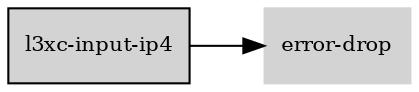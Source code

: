 digraph "l3xc_input_ip4_subgraph" {
  rankdir=LR;
  node [shape=box, style=filled, fontsize=10, color=lightgray, fontcolor=black, fillcolor=lightgray];
  "l3xc-input-ip4" [color=black, fontcolor=black, fillcolor=lightgray];
  edge [fontsize=8];
  "l3xc-input-ip4" -> "error-drop";
}
